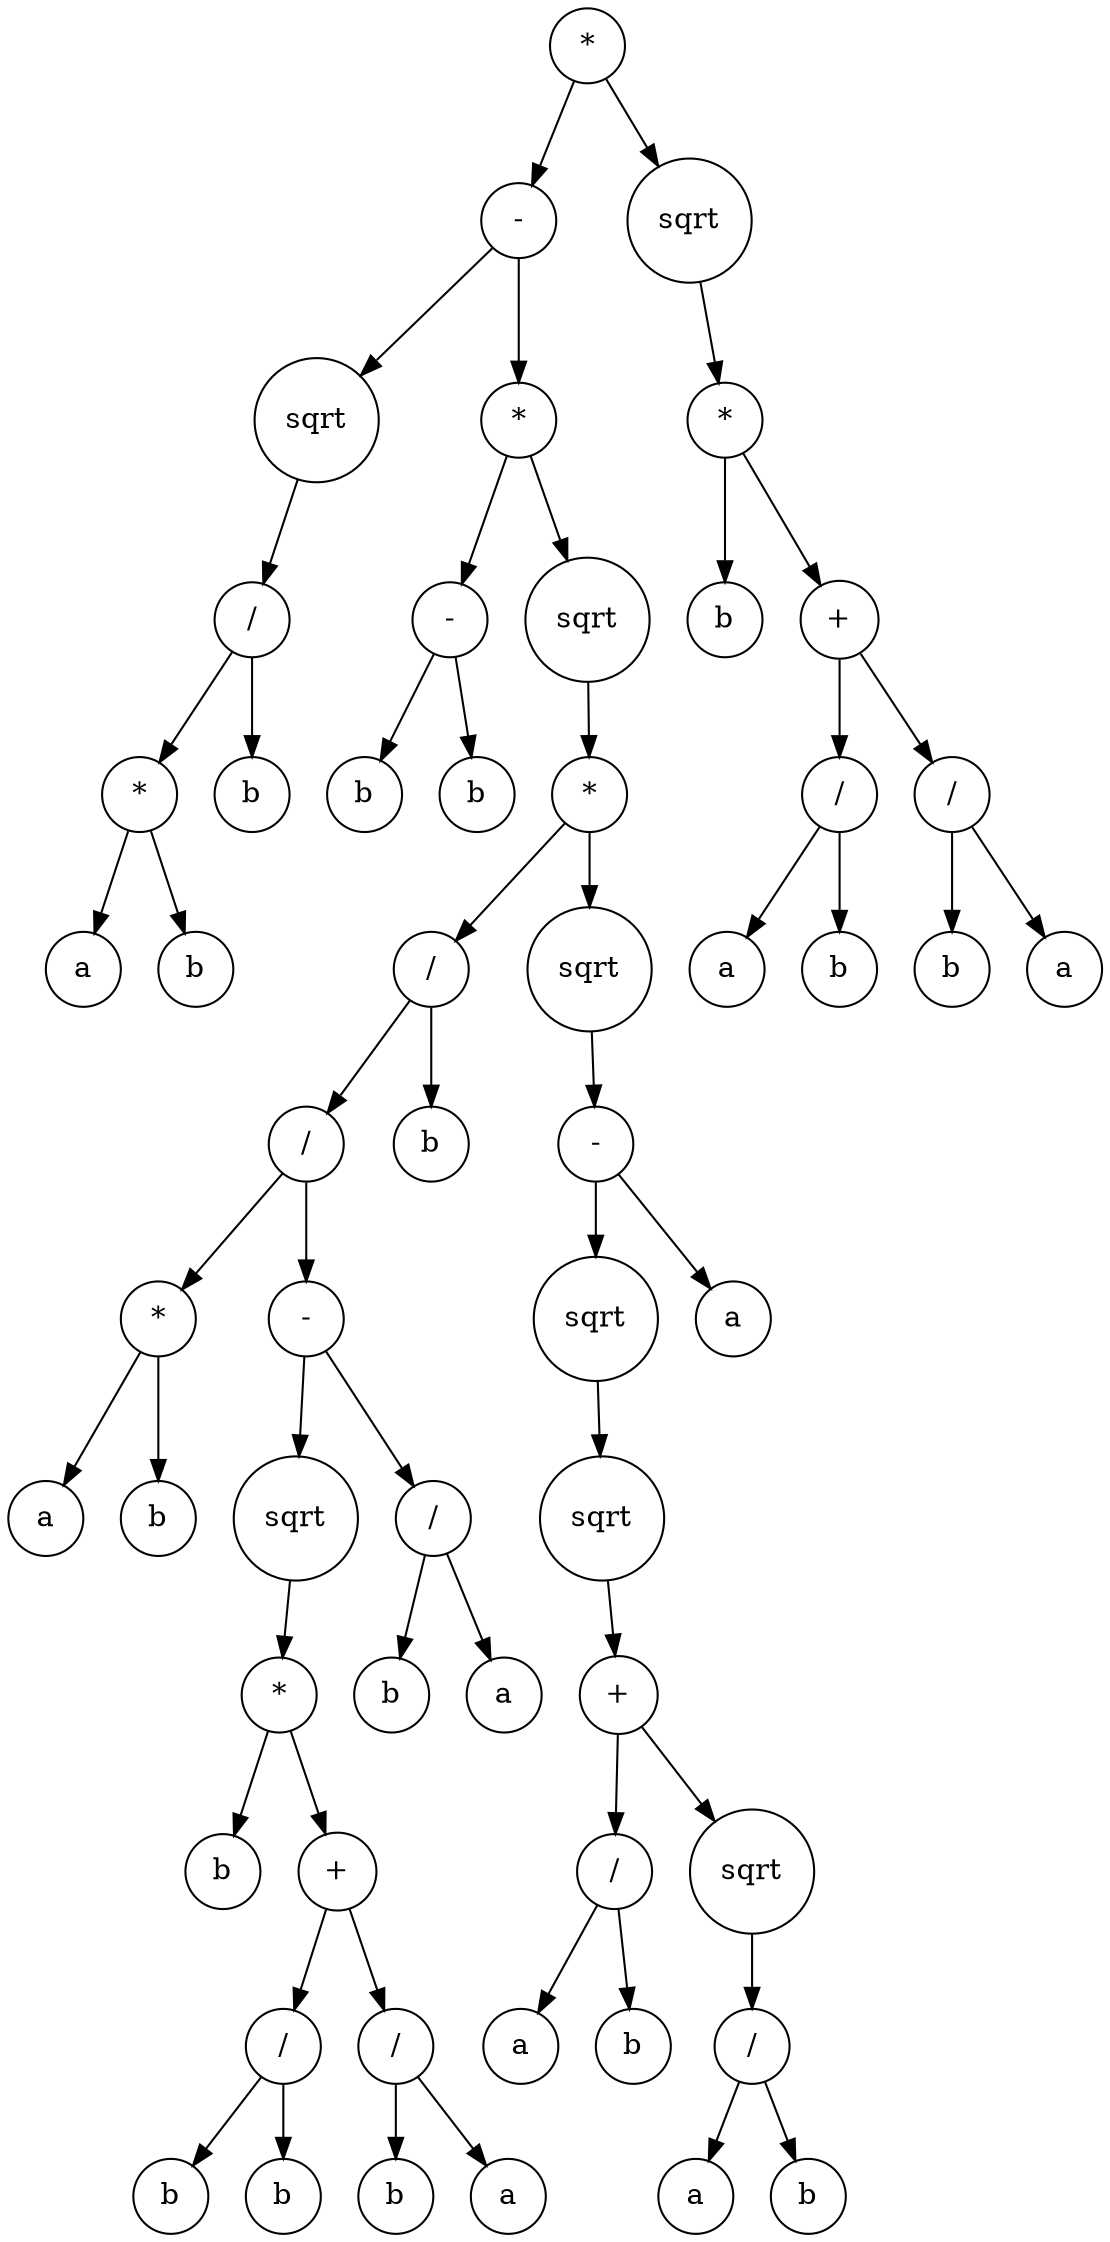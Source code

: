 digraph g {
graph [ordering=out];
node [shape=circle];
n[label = "*"];
n0[label = "-"];
n00[label = "sqrt"];
n000[label = "/"];
n0000[label = "*"];
n00000[label = "a"];
n0000 -> n00000;
n00001[label = "b"];
n0000 -> n00001;
n000 -> n0000;
n0001[label = "b"];
n000 -> n0001;
n00 -> n000;
n0 -> n00;
n01[label = "*"];
n010[label = "-"];
n0100[label = "b"];
n010 -> n0100;
n0101[label = "b"];
n010 -> n0101;
n01 -> n010;
n011[label = "sqrt"];
n0110[label = "*"];
n01100[label = "/"];
n011000[label = "/"];
n0110000[label = "*"];
n01100000[label = "a"];
n0110000 -> n01100000;
n01100001[label = "b"];
n0110000 -> n01100001;
n011000 -> n0110000;
n0110001[label = "-"];
n01100010[label = "sqrt"];
n011000100[label = "*"];
n0110001000[label = "b"];
n011000100 -> n0110001000;
n0110001001[label = "+"];
n01100010010[label = "/"];
n011000100100[label = "b"];
n01100010010 -> n011000100100;
n011000100101[label = "b"];
n01100010010 -> n011000100101;
n0110001001 -> n01100010010;
n01100010011[label = "/"];
n011000100110[label = "b"];
n01100010011 -> n011000100110;
n011000100111[label = "a"];
n01100010011 -> n011000100111;
n0110001001 -> n01100010011;
n011000100 -> n0110001001;
n01100010 -> n011000100;
n0110001 -> n01100010;
n01100011[label = "/"];
n011000110[label = "b"];
n01100011 -> n011000110;
n011000111[label = "a"];
n01100011 -> n011000111;
n0110001 -> n01100011;
n011000 -> n0110001;
n01100 -> n011000;
n011001[label = "b"];
n01100 -> n011001;
n0110 -> n01100;
n01101[label = "sqrt"];
n011010[label = "-"];
n0110100[label = "sqrt"];
n01101000[label = "sqrt"];
n011010000[label = "+"];
n0110100000[label = "/"];
n01101000000[label = "a"];
n0110100000 -> n01101000000;
n01101000001[label = "b"];
n0110100000 -> n01101000001;
n011010000 -> n0110100000;
n0110100001[label = "sqrt"];
n01101000010[label = "/"];
n011010000100[label = "a"];
n01101000010 -> n011010000100;
n011010000101[label = "b"];
n01101000010 -> n011010000101;
n0110100001 -> n01101000010;
n011010000 -> n0110100001;
n01101000 -> n011010000;
n0110100 -> n01101000;
n011010 -> n0110100;
n0110101[label = "a"];
n011010 -> n0110101;
n01101 -> n011010;
n0110 -> n01101;
n011 -> n0110;
n01 -> n011;
n0 -> n01;
n -> n0;
n1[label = "sqrt"];
n10[label = "*"];
n100[label = "b"];
n10 -> n100;
n101[label = "+"];
n1010[label = "/"];
n10100[label = "a"];
n1010 -> n10100;
n10101[label = "b"];
n1010 -> n10101;
n101 -> n1010;
n1011[label = "/"];
n10110[label = "b"];
n1011 -> n10110;
n10111[label = "a"];
n1011 -> n10111;
n101 -> n1011;
n10 -> n101;
n1 -> n10;
n -> n1;
}
